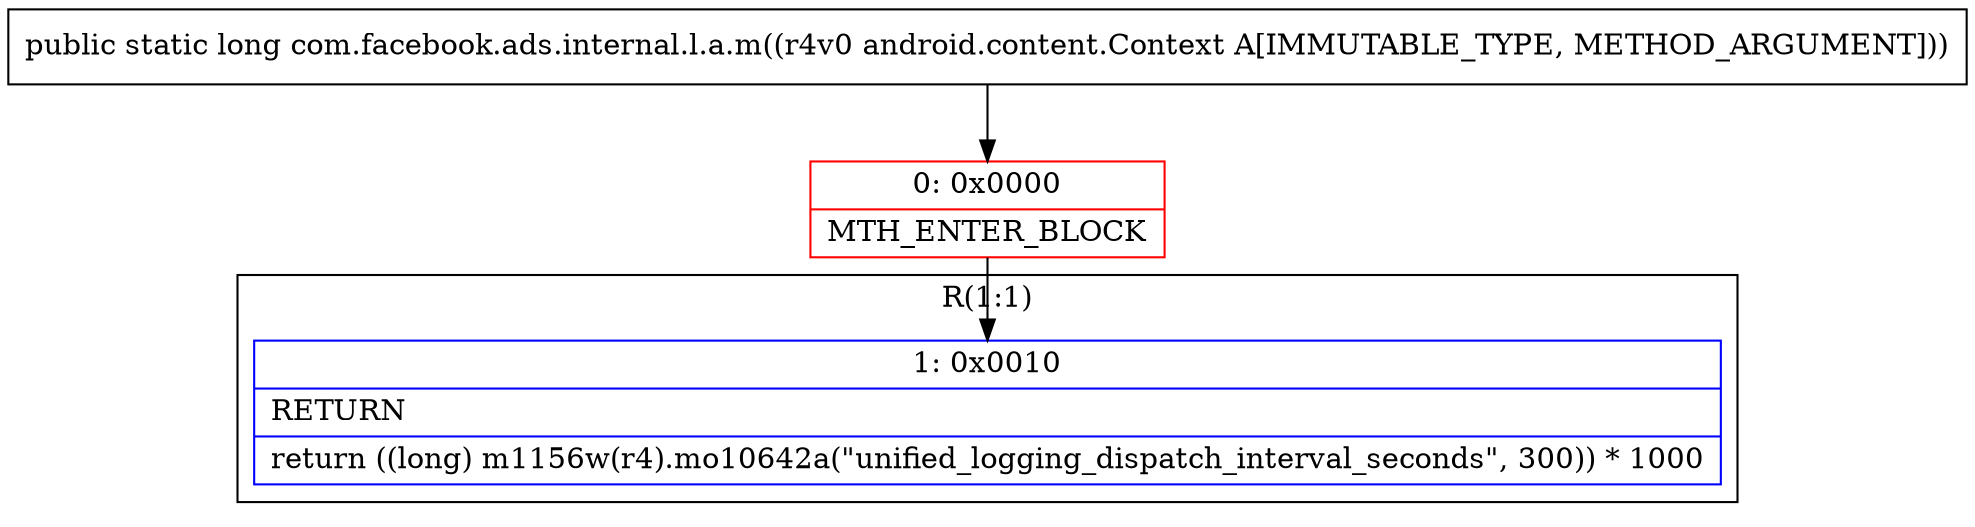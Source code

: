 digraph "CFG forcom.facebook.ads.internal.l.a.m(Landroid\/content\/Context;)J" {
subgraph cluster_Region_428313690 {
label = "R(1:1)";
node [shape=record,color=blue];
Node_1 [shape=record,label="{1\:\ 0x0010|RETURN\l|return ((long) m1156w(r4).mo10642a(\"unified_logging_dispatch_interval_seconds\", 300)) * 1000\l}"];
}
Node_0 [shape=record,color=red,label="{0\:\ 0x0000|MTH_ENTER_BLOCK\l}"];
MethodNode[shape=record,label="{public static long com.facebook.ads.internal.l.a.m((r4v0 android.content.Context A[IMMUTABLE_TYPE, METHOD_ARGUMENT])) }"];
MethodNode -> Node_0;
Node_0 -> Node_1;
}

